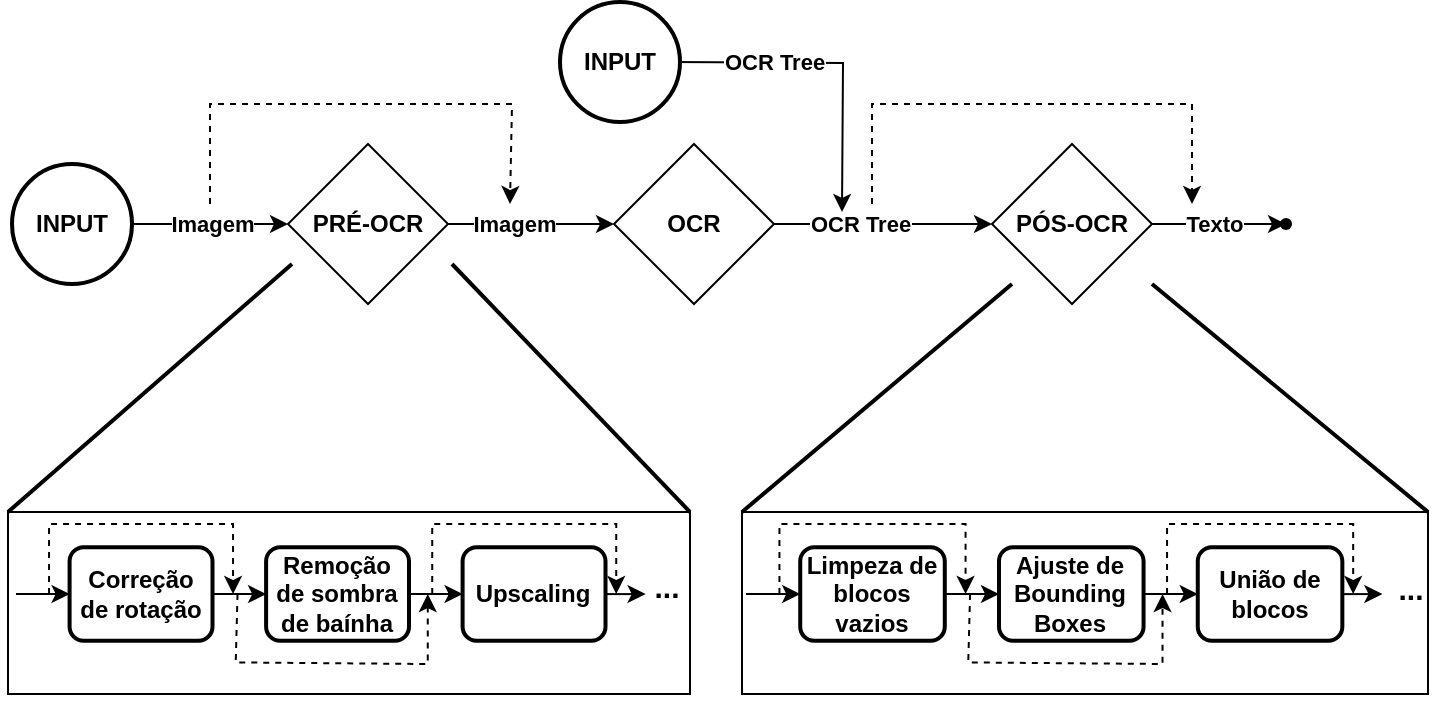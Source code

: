 <mxfile version="24.7.8">
  <diagram id="C5RBs43oDa-KdzZeNtuy" name="Page-1">
    <mxGraphModel dx="1430" dy="826" grid="0" gridSize="10" guides="1" tooltips="1" connect="1" arrows="1" fold="1" page="0" pageScale="1" pageWidth="827" pageHeight="1169" math="0" shadow="0">
      <root>
        <mxCell id="WIyWlLk6GJQsqaUBKTNV-0" />
        <mxCell id="WIyWlLk6GJQsqaUBKTNV-1" parent="WIyWlLk6GJQsqaUBKTNV-0" />
        <mxCell id="IO_S5Y9fnIdnLGKTK-77-0" value="" style="shape=waypoint;sketch=0;fillStyle=solid;size=6;pointerEvents=1;points=[];fillColor=none;resizable=0;rotatable=0;perimeter=centerPerimeter;snapToPoint=1;" parent="WIyWlLk6GJQsqaUBKTNV-1" vertex="1">
          <mxGeometry x="737" y="210" width="20" height="20" as="geometry" />
        </mxCell>
        <mxCell id="IO_S5Y9fnIdnLGKTK-77-7" value="" style="edgeStyle=orthogonalEdgeStyle;rounded=0;orthogonalLoop=1;jettySize=auto;html=1;" parent="WIyWlLk6GJQsqaUBKTNV-1" source="IO_S5Y9fnIdnLGKTK-77-1" target="IO_S5Y9fnIdnLGKTK-77-2" edge="1">
          <mxGeometry relative="1" as="geometry" />
        </mxCell>
        <mxCell id="IO_S5Y9fnIdnLGKTK-77-13" value="Imagem" style="edgeLabel;html=1;align=center;verticalAlign=middle;resizable=0;points=[];fontStyle=1" parent="IO_S5Y9fnIdnLGKTK-77-7" vertex="1" connectable="0">
          <mxGeometry x="-0.2" relative="1" as="geometry">
            <mxPoint as="offset" />
          </mxGeometry>
        </mxCell>
        <mxCell id="IO_S5Y9fnIdnLGKTK-77-1" value="&lt;b&gt;PRÉ-OCR&lt;/b&gt;" style="rhombus;whiteSpace=wrap;html=1;" parent="WIyWlLk6GJQsqaUBKTNV-1" vertex="1">
          <mxGeometry x="248" y="180" width="80" height="80" as="geometry" />
        </mxCell>
        <mxCell id="IO_S5Y9fnIdnLGKTK-77-8" value="" style="edgeStyle=orthogonalEdgeStyle;rounded=0;orthogonalLoop=1;jettySize=auto;html=1;" parent="WIyWlLk6GJQsqaUBKTNV-1" source="IO_S5Y9fnIdnLGKTK-77-2" target="IO_S5Y9fnIdnLGKTK-77-3" edge="1">
          <mxGeometry relative="1" as="geometry" />
        </mxCell>
        <mxCell id="emc-SJDjb3-GtYumTHaR-0" value="OCR Tree" style="edgeLabel;html=1;align=center;verticalAlign=middle;resizable=0;points=[];fontStyle=1" vertex="1" connectable="0" parent="IO_S5Y9fnIdnLGKTK-77-8">
          <mxGeometry x="-0.429" y="-1" relative="1" as="geometry">
            <mxPoint x="12" y="-1" as="offset" />
          </mxGeometry>
        </mxCell>
        <mxCell id="IO_S5Y9fnIdnLGKTK-77-2" value="&lt;b&gt;OCR&lt;/b&gt;" style="rhombus;whiteSpace=wrap;html=1;" parent="WIyWlLk6GJQsqaUBKTNV-1" vertex="1">
          <mxGeometry x="411" y="180" width="80" height="80" as="geometry" />
        </mxCell>
        <mxCell id="IO_S5Y9fnIdnLGKTK-77-9" value="" style="edgeStyle=orthogonalEdgeStyle;rounded=0;orthogonalLoop=1;jettySize=auto;html=1;" parent="WIyWlLk6GJQsqaUBKTNV-1" source="IO_S5Y9fnIdnLGKTK-77-3" target="IO_S5Y9fnIdnLGKTK-77-0" edge="1">
          <mxGeometry relative="1" as="geometry" />
        </mxCell>
        <mxCell id="IO_S5Y9fnIdnLGKTK-77-12" value="Texto" style="edgeLabel;html=1;align=center;verticalAlign=middle;resizable=0;points=[];fontStyle=1" parent="IO_S5Y9fnIdnLGKTK-77-9" vertex="1" connectable="0">
          <mxGeometry x="-0.029" y="2" relative="1" as="geometry">
            <mxPoint x="-2" y="2" as="offset" />
          </mxGeometry>
        </mxCell>
        <mxCell id="IO_S5Y9fnIdnLGKTK-77-3" value="&lt;b&gt;PÓS-OCR&lt;/b&gt;" style="rhombus;whiteSpace=wrap;html=1;" parent="WIyWlLk6GJQsqaUBKTNV-1" vertex="1">
          <mxGeometry x="600" y="180" width="80" height="80" as="geometry" />
        </mxCell>
        <mxCell id="IO_S5Y9fnIdnLGKTK-77-6" value="" style="edgeStyle=orthogonalEdgeStyle;rounded=0;orthogonalLoop=1;jettySize=auto;html=1;" parent="WIyWlLk6GJQsqaUBKTNV-1" source="IO_S5Y9fnIdnLGKTK-77-5" target="IO_S5Y9fnIdnLGKTK-77-1" edge="1">
          <mxGeometry relative="1" as="geometry" />
        </mxCell>
        <mxCell id="IO_S5Y9fnIdnLGKTK-77-11" value="Imagem" style="edgeLabel;html=1;align=center;verticalAlign=middle;resizable=0;points=[];fontStyle=1" parent="IO_S5Y9fnIdnLGKTK-77-6" vertex="1" connectable="0">
          <mxGeometry x="-0.6" y="1" relative="1" as="geometry">
            <mxPoint x="24" y="1" as="offset" />
          </mxGeometry>
        </mxCell>
        <mxCell id="IO_S5Y9fnIdnLGKTK-77-5" value="&lt;b&gt;INPUT&lt;/b&gt;" style="strokeWidth=2;html=1;shape=mxgraph.flowchart.start_2;whiteSpace=wrap;" parent="WIyWlLk6GJQsqaUBKTNV-1" vertex="1">
          <mxGeometry x="110" y="190" width="60" height="60" as="geometry" />
        </mxCell>
        <mxCell id="emc-SJDjb3-GtYumTHaR-3" style="edgeStyle=orthogonalEdgeStyle;rounded=0;orthogonalLoop=1;jettySize=auto;html=1;" edge="1" parent="WIyWlLk6GJQsqaUBKTNV-1">
          <mxGeometry relative="1" as="geometry">
            <mxPoint x="439" y="139" as="sourcePoint" />
            <mxPoint x="525" y="214" as="targetPoint" />
          </mxGeometry>
        </mxCell>
        <mxCell id="emc-SJDjb3-GtYumTHaR-2" value="&lt;b&gt;INPUT&lt;/b&gt;" style="strokeWidth=2;html=1;shape=mxgraph.flowchart.start_2;whiteSpace=wrap;" vertex="1" parent="WIyWlLk6GJQsqaUBKTNV-1">
          <mxGeometry x="384" y="109" width="60" height="60" as="geometry" />
        </mxCell>
        <mxCell id="emc-SJDjb3-GtYumTHaR-4" value="OCR Tree" style="edgeLabel;html=1;align=center;verticalAlign=middle;resizable=0;points=[];fontStyle=1" vertex="1" connectable="0" parent="WIyWlLk6GJQsqaUBKTNV-1">
          <mxGeometry x="490.997" y="139" as="geometry" />
        </mxCell>
        <mxCell id="emc-SJDjb3-GtYumTHaR-5" value="" style="endArrow=classic;html=1;rounded=0;dashed=1;" edge="1" parent="WIyWlLk6GJQsqaUBKTNV-1">
          <mxGeometry width="50" height="50" relative="1" as="geometry">
            <mxPoint x="209" y="210" as="sourcePoint" />
            <mxPoint x="359" y="210" as="targetPoint" />
            <Array as="points">
              <mxPoint x="209" y="160" />
              <mxPoint x="360" y="160" />
            </Array>
          </mxGeometry>
        </mxCell>
        <mxCell id="emc-SJDjb3-GtYumTHaR-6" value="" style="endArrow=classic;html=1;rounded=0;dashed=1;" edge="1" parent="WIyWlLk6GJQsqaUBKTNV-1">
          <mxGeometry width="50" height="50" relative="1" as="geometry">
            <mxPoint x="540" y="210" as="sourcePoint" />
            <mxPoint x="700" y="210" as="targetPoint" />
            <Array as="points">
              <mxPoint x="540" y="160" />
              <mxPoint x="700" y="160" />
            </Array>
          </mxGeometry>
        </mxCell>
        <mxCell id="emc-SJDjb3-GtYumTHaR-8" value="" style="endArrow=none;html=1;rounded=0;strokeWidth=2;entryX=0.025;entryY=0.75;entryDx=0;entryDy=0;entryPerimeter=0;exitX=0;exitY=0;exitDx=0;exitDy=0;" edge="1" parent="WIyWlLk6GJQsqaUBKTNV-1" source="emc-SJDjb3-GtYumTHaR-56" target="IO_S5Y9fnIdnLGKTK-77-1">
          <mxGeometry width="50" height="50" relative="1" as="geometry">
            <mxPoint x="110" y="364" as="sourcePoint" />
            <mxPoint x="250" y="250" as="targetPoint" />
          </mxGeometry>
        </mxCell>
        <mxCell id="emc-SJDjb3-GtYumTHaR-36" value="" style="group" vertex="1" connectable="0" parent="WIyWlLk6GJQsqaUBKTNV-1">
          <mxGeometry x="136" y="370" width="346" height="92" as="geometry" />
        </mxCell>
        <mxCell id="emc-SJDjb3-GtYumTHaR-15" value="" style="edgeStyle=orthogonalEdgeStyle;rounded=0;orthogonalLoop=1;jettySize=auto;html=1;" edge="1" parent="emc-SJDjb3-GtYumTHaR-36" source="emc-SJDjb3-GtYumTHaR-16" target="emc-SJDjb3-GtYumTHaR-27">
          <mxGeometry relative="1" as="geometry" />
        </mxCell>
        <mxCell id="emc-SJDjb3-GtYumTHaR-16" value="&lt;b&gt;Remoção de sombra de baínha&lt;/b&gt;" style="rounded=1;whiteSpace=wrap;html=1;absoluteArcSize=1;arcSize=14;strokeWidth=2;" vertex="1" parent="emc-SJDjb3-GtYumTHaR-36">
          <mxGeometry x="101.049" y="11.667" width="71.457" height="46.667" as="geometry" />
        </mxCell>
        <mxCell id="emc-SJDjb3-GtYumTHaR-23" value="" style="edgeStyle=orthogonalEdgeStyle;rounded=0;orthogonalLoop=1;jettySize=auto;html=1;" edge="1" parent="emc-SJDjb3-GtYumTHaR-36" source="emc-SJDjb3-GtYumTHaR-24" target="emc-SJDjb3-GtYumTHaR-16">
          <mxGeometry relative="1" as="geometry" />
        </mxCell>
        <mxCell id="emc-SJDjb3-GtYumTHaR-24" value="&lt;b&gt;Correção de rotação&lt;/b&gt;" style="rounded=1;whiteSpace=wrap;html=1;absoluteArcSize=1;arcSize=14;strokeWidth=2;" vertex="1" parent="emc-SJDjb3-GtYumTHaR-36">
          <mxGeometry x="2.796" y="11.667" width="71.457" height="46.667" as="geometry" />
        </mxCell>
        <mxCell id="emc-SJDjb3-GtYumTHaR-27" value="&lt;b&gt;Upscaling&lt;/b&gt;" style="rounded=1;whiteSpace=wrap;html=1;absoluteArcSize=1;arcSize=14;strokeWidth=2;" vertex="1" parent="emc-SJDjb3-GtYumTHaR-36">
          <mxGeometry x="199.302" y="11.667" width="71.457" height="46.667" as="geometry" />
        </mxCell>
        <mxCell id="emc-SJDjb3-GtYumTHaR-29" value="" style="endArrow=classic;html=1;rounded=0;dashed=1;" edge="1" parent="emc-SJDjb3-GtYumTHaR-36">
          <mxGeometry width="50" height="50" relative="1" as="geometry">
            <mxPoint x="86.758" y="35" as="sourcePoint" />
            <mxPoint x="181.884" y="35" as="targetPoint" />
            <Array as="points">
              <mxPoint x="85.865" y="69.222" />
              <mxPoint x="181.884" y="70" />
            </Array>
          </mxGeometry>
        </mxCell>
        <mxCell id="emc-SJDjb3-GtYumTHaR-31" value="" style="endArrow=classic;html=1;rounded=0;dashed=1;" edge="1" parent="emc-SJDjb3-GtYumTHaR-36">
          <mxGeometry width="50" height="50" relative="1" as="geometry">
            <mxPoint x="184.117" y="35" as="sourcePoint" />
            <mxPoint x="276.118" y="35" as="targetPoint" />
            <Array as="points">
              <mxPoint x="184.117" />
              <mxPoint x="276.118" />
            </Array>
          </mxGeometry>
        </mxCell>
        <mxCell id="emc-SJDjb3-GtYumTHaR-33" value="" style="endArrow=classic;html=1;rounded=0;entryX=0;entryY=0.5;entryDx=0;entryDy=0;" edge="1" parent="emc-SJDjb3-GtYumTHaR-36" target="emc-SJDjb3-GtYumTHaR-24">
          <mxGeometry width="50" height="50" relative="1" as="geometry">
            <mxPoint x="-24" y="35" as="sourcePoint" />
            <mxPoint x="-6.136" y="23.333" as="targetPoint" />
          </mxGeometry>
        </mxCell>
        <mxCell id="emc-SJDjb3-GtYumTHaR-34" value="" style="endArrow=classic;html=1;rounded=0;dashed=1;" edge="1" parent="emc-SJDjb3-GtYumTHaR-36">
          <mxGeometry width="50" height="50" relative="1" as="geometry">
            <mxPoint x="-7.476" y="35" as="sourcePoint" />
            <mxPoint x="84.525" y="35" as="targetPoint" />
            <Array as="points">
              <mxPoint x="-7.476" />
              <mxPoint x="84.525" />
            </Array>
          </mxGeometry>
        </mxCell>
        <mxCell id="emc-SJDjb3-GtYumTHaR-35" value="..." style="text;html=1;align=center;verticalAlign=middle;resizable=0;points=[];autosize=1;strokeColor=none;fillColor=none;fontStyle=1;fontSize=15;spacing=0;" vertex="1" parent="emc-SJDjb3-GtYumTHaR-36">
          <mxGeometry x="286.005" y="15.671" width="30" height="30" as="geometry" />
        </mxCell>
        <mxCell id="emc-SJDjb3-GtYumTHaR-52" style="edgeStyle=orthogonalEdgeStyle;rounded=0;orthogonalLoop=1;jettySize=auto;html=1;entryX=0.043;entryY=0.655;entryDx=0;entryDy=0;entryPerimeter=0;" edge="1" parent="emc-SJDjb3-GtYumTHaR-36" source="emc-SJDjb3-GtYumTHaR-27">
          <mxGeometry relative="1" as="geometry">
            <mxPoint x="290.295" y="34.321" as="targetPoint" />
          </mxGeometry>
        </mxCell>
        <mxCell id="emc-SJDjb3-GtYumTHaR-56" value="" style="rounded=0;whiteSpace=wrap;html=1;fillColor=none;" vertex="1" parent="emc-SJDjb3-GtYumTHaR-36">
          <mxGeometry x="-28" y="-6" width="341" height="91" as="geometry" />
        </mxCell>
        <mxCell id="emc-SJDjb3-GtYumTHaR-38" value="" style="group" vertex="1" connectable="0" parent="WIyWlLk6GJQsqaUBKTNV-1">
          <mxGeometry x="477" y="370" width="350" height="70" as="geometry" />
        </mxCell>
        <mxCell id="emc-SJDjb3-GtYumTHaR-39" value="" style="edgeStyle=orthogonalEdgeStyle;rounded=0;orthogonalLoop=1;jettySize=auto;html=1;" edge="1" parent="emc-SJDjb3-GtYumTHaR-38" source="emc-SJDjb3-GtYumTHaR-40" target="emc-SJDjb3-GtYumTHaR-43">
          <mxGeometry relative="1" as="geometry" />
        </mxCell>
        <mxCell id="emc-SJDjb3-GtYumTHaR-40" value="&lt;b&gt;Ajuste de Bounding Boxes&lt;/b&gt;" style="rounded=1;whiteSpace=wrap;html=1;absoluteArcSize=1;arcSize=14;strokeWidth=2;" vertex="1" parent="emc-SJDjb3-GtYumTHaR-38">
          <mxGeometry x="126.495" y="11.667" width="72.283" height="46.667" as="geometry" />
        </mxCell>
        <mxCell id="emc-SJDjb3-GtYumTHaR-41" value="" style="edgeStyle=orthogonalEdgeStyle;rounded=0;orthogonalLoop=1;jettySize=auto;html=1;" edge="1" parent="emc-SJDjb3-GtYumTHaR-38" source="emc-SJDjb3-GtYumTHaR-42" target="emc-SJDjb3-GtYumTHaR-40">
          <mxGeometry relative="1" as="geometry" />
        </mxCell>
        <mxCell id="emc-SJDjb3-GtYumTHaR-42" value="&lt;b&gt;Limpeza de blocos vazios&lt;/b&gt;" style="rounded=1;whiteSpace=wrap;html=1;absoluteArcSize=1;arcSize=14;strokeWidth=2;" vertex="1" parent="emc-SJDjb3-GtYumTHaR-38">
          <mxGeometry x="27.106" y="11.667" width="72.283" height="46.667" as="geometry" />
        </mxCell>
        <mxCell id="emc-SJDjb3-GtYumTHaR-43" value="&lt;b&gt;União de blocos&lt;/b&gt;" style="rounded=1;whiteSpace=wrap;html=1;absoluteArcSize=1;arcSize=14;strokeWidth=2;" vertex="1" parent="emc-SJDjb3-GtYumTHaR-38">
          <mxGeometry x="225.883" y="11.667" width="72.283" height="46.667" as="geometry" />
        </mxCell>
        <mxCell id="emc-SJDjb3-GtYumTHaR-44" value="" style="endArrow=classic;html=1;rounded=0;dashed=1;" edge="1" parent="emc-SJDjb3-GtYumTHaR-38">
          <mxGeometry width="50" height="50" relative="1" as="geometry">
            <mxPoint x="112.038" y="35" as="sourcePoint" />
            <mxPoint x="208.265" y="35" as="targetPoint" />
            <Array as="points">
              <mxPoint x="111.135" y="69.222" />
              <mxPoint x="208.265" y="70" />
            </Array>
          </mxGeometry>
        </mxCell>
        <mxCell id="emc-SJDjb3-GtYumTHaR-45" value="" style="endArrow=classic;html=1;rounded=0;dashed=1;" edge="1" parent="emc-SJDjb3-GtYumTHaR-38">
          <mxGeometry width="50" height="50" relative="1" as="geometry">
            <mxPoint x="210.523" y="35" as="sourcePoint" />
            <mxPoint x="303.587" y="35" as="targetPoint" />
            <Array as="points">
              <mxPoint x="210.523" />
              <mxPoint x="303.587" />
            </Array>
          </mxGeometry>
        </mxCell>
        <mxCell id="emc-SJDjb3-GtYumTHaR-46" value="" style="endArrow=classic;html=1;rounded=0;entryX=0;entryY=0.5;entryDx=0;entryDy=0;" edge="1" parent="emc-SJDjb3-GtYumTHaR-38" target="emc-SJDjb3-GtYumTHaR-42">
          <mxGeometry width="50" height="50" relative="1" as="geometry">
            <mxPoint y="35" as="sourcePoint" />
            <mxPoint x="18.071" y="23.333" as="targetPoint" />
          </mxGeometry>
        </mxCell>
        <mxCell id="emc-SJDjb3-GtYumTHaR-47" value="" style="endArrow=classic;html=1;rounded=0;dashed=1;" edge="1" parent="emc-SJDjb3-GtYumTHaR-38">
          <mxGeometry width="50" height="50" relative="1" as="geometry">
            <mxPoint x="16.715" y="35" as="sourcePoint" />
            <mxPoint x="109.779" y="35" as="targetPoint" />
            <Array as="points">
              <mxPoint x="16.715" />
              <mxPoint x="109.779" />
            </Array>
          </mxGeometry>
        </mxCell>
        <mxCell id="emc-SJDjb3-GtYumTHaR-48" value="..." style="text;html=1;align=center;verticalAlign=middle;resizable=0;points=[];autosize=1;strokeColor=none;fillColor=none;fontStyle=1;fontSize=15;spacing=0;" vertex="1" parent="emc-SJDjb3-GtYumTHaR-38">
          <mxGeometry x="317.067" y="16.501" width="30" height="30" as="geometry" />
        </mxCell>
        <mxCell id="emc-SJDjb3-GtYumTHaR-55" style="edgeStyle=orthogonalEdgeStyle;rounded=0;orthogonalLoop=1;jettySize=auto;html=1;entryX=0.069;entryY=0.605;entryDx=0;entryDy=0;entryPerimeter=0;" edge="1" parent="emc-SJDjb3-GtYumTHaR-38" source="emc-SJDjb3-GtYumTHaR-43" target="emc-SJDjb3-GtYumTHaR-48">
          <mxGeometry relative="1" as="geometry" />
        </mxCell>
        <mxCell id="emc-SJDjb3-GtYumTHaR-50" value="" style="endArrow=none;html=1;rounded=0;strokeWidth=2;curved=0;exitX=1;exitY=0;exitDx=0;exitDy=0;" edge="1" parent="WIyWlLk6GJQsqaUBKTNV-1" source="emc-SJDjb3-GtYumTHaR-56">
          <mxGeometry width="50" height="50" relative="1" as="geometry">
            <mxPoint x="444" y="360" as="sourcePoint" />
            <mxPoint x="330" y="240" as="targetPoint" />
          </mxGeometry>
        </mxCell>
        <mxCell id="emc-SJDjb3-GtYumTHaR-53" value="" style="endArrow=none;html=1;rounded=0;strokeWidth=2;exitX=1;exitY=0;exitDx=0;exitDy=0;" edge="1" parent="WIyWlLk6GJQsqaUBKTNV-1" source="emc-SJDjb3-GtYumTHaR-57">
          <mxGeometry width="50" height="50" relative="1" as="geometry">
            <mxPoint x="799" y="320" as="sourcePoint" />
            <mxPoint x="680" y="250" as="targetPoint" />
          </mxGeometry>
        </mxCell>
        <mxCell id="emc-SJDjb3-GtYumTHaR-54" value="" style="endArrow=none;html=1;rounded=0;strokeWidth=2;entryX=0.125;entryY=0.875;entryDx=0;entryDy=0;entryPerimeter=0;exitX=0;exitY=0;exitDx=0;exitDy=0;" edge="1" parent="WIyWlLk6GJQsqaUBKTNV-1" source="emc-SJDjb3-GtYumTHaR-57" target="IO_S5Y9fnIdnLGKTK-77-3">
          <mxGeometry width="50" height="50" relative="1" as="geometry">
            <mxPoint x="481" y="360" as="sourcePoint" />
            <mxPoint x="600" y="290" as="targetPoint" />
          </mxGeometry>
        </mxCell>
        <mxCell id="emc-SJDjb3-GtYumTHaR-57" value="" style="rounded=0;whiteSpace=wrap;html=1;fillColor=none;" vertex="1" parent="WIyWlLk6GJQsqaUBKTNV-1">
          <mxGeometry x="475" y="364" width="343" height="91" as="geometry" />
        </mxCell>
      </root>
    </mxGraphModel>
  </diagram>
</mxfile>
